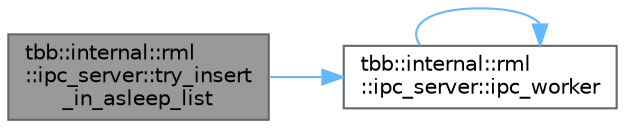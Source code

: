 digraph "tbb::internal::rml::ipc_server::try_insert_in_asleep_list"
{
 // LATEX_PDF_SIZE
  bgcolor="transparent";
  edge [fontname=Helvetica,fontsize=10,labelfontname=Helvetica,labelfontsize=10];
  node [fontname=Helvetica,fontsize=10,shape=box,height=0.2,width=0.4];
  rankdir="LR";
  Node1 [id="Node000001",label="tbb::internal::rml\l::ipc_server::try_insert\l_in_asleep_list",height=0.2,width=0.4,color="gray40", fillcolor="grey60", style="filled", fontcolor="black",tooltip="Try to add t to list of sleeping workers"];
  Node1 -> Node2 [id="edge1_Node000001_Node000002",color="steelblue1",style="solid",tooltip=" "];
  Node2 [id="Node000002",label="tbb::internal::rml\l::ipc_server::ipc_worker",height=0.2,width=0.4,color="grey40", fillcolor="white", style="filled",URL="$classtbb_1_1internal_1_1rml_1_1ipc__server.html#a7ebe6ed60119ff42ab9a06ed3ef3f518",tooltip=" "];
  Node2 -> Node2 [id="edge2_Node000002_Node000002",color="steelblue1",style="solid",tooltip=" "];
}
